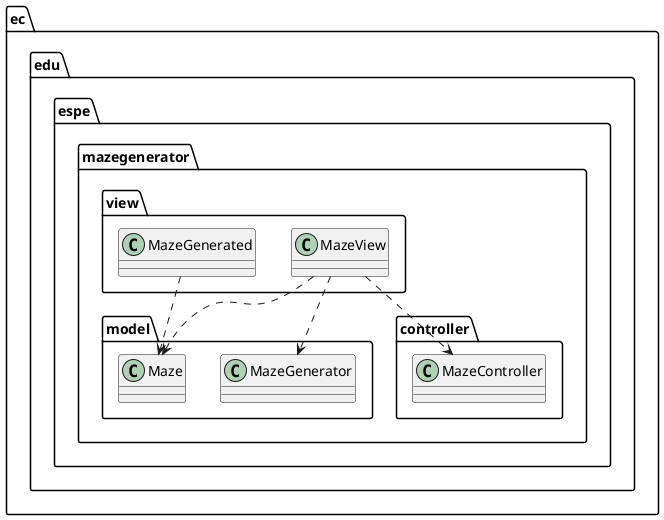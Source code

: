 @startuml
class ec.edu.espe.mazegenerator.controller.MazeController
class ec.edu.espe.mazegenerator.model.Maze
class ec.edu.espe.mazegenerator.model.MazeGenerator
class ec.edu.espe.mazegenerator.view.MazeGenerated
class ec.edu.espe.mazegenerator.view.MazeView
ec.edu.espe.mazegenerator.view.MazeGenerated ..> ec.edu.espe.mazegenerator.model.Maze
ec.edu.espe.mazegenerator.view.MazeView ..> ec.edu.espe.mazegenerator.controller.MazeController
ec.edu.espe.mazegenerator.view.MazeView ..> ec.edu.espe.mazegenerator.model.Maze
ec.edu.espe.mazegenerator.view.MazeView ..> ec.edu.espe.mazegenerator.model.MazeGenerator
@enduml